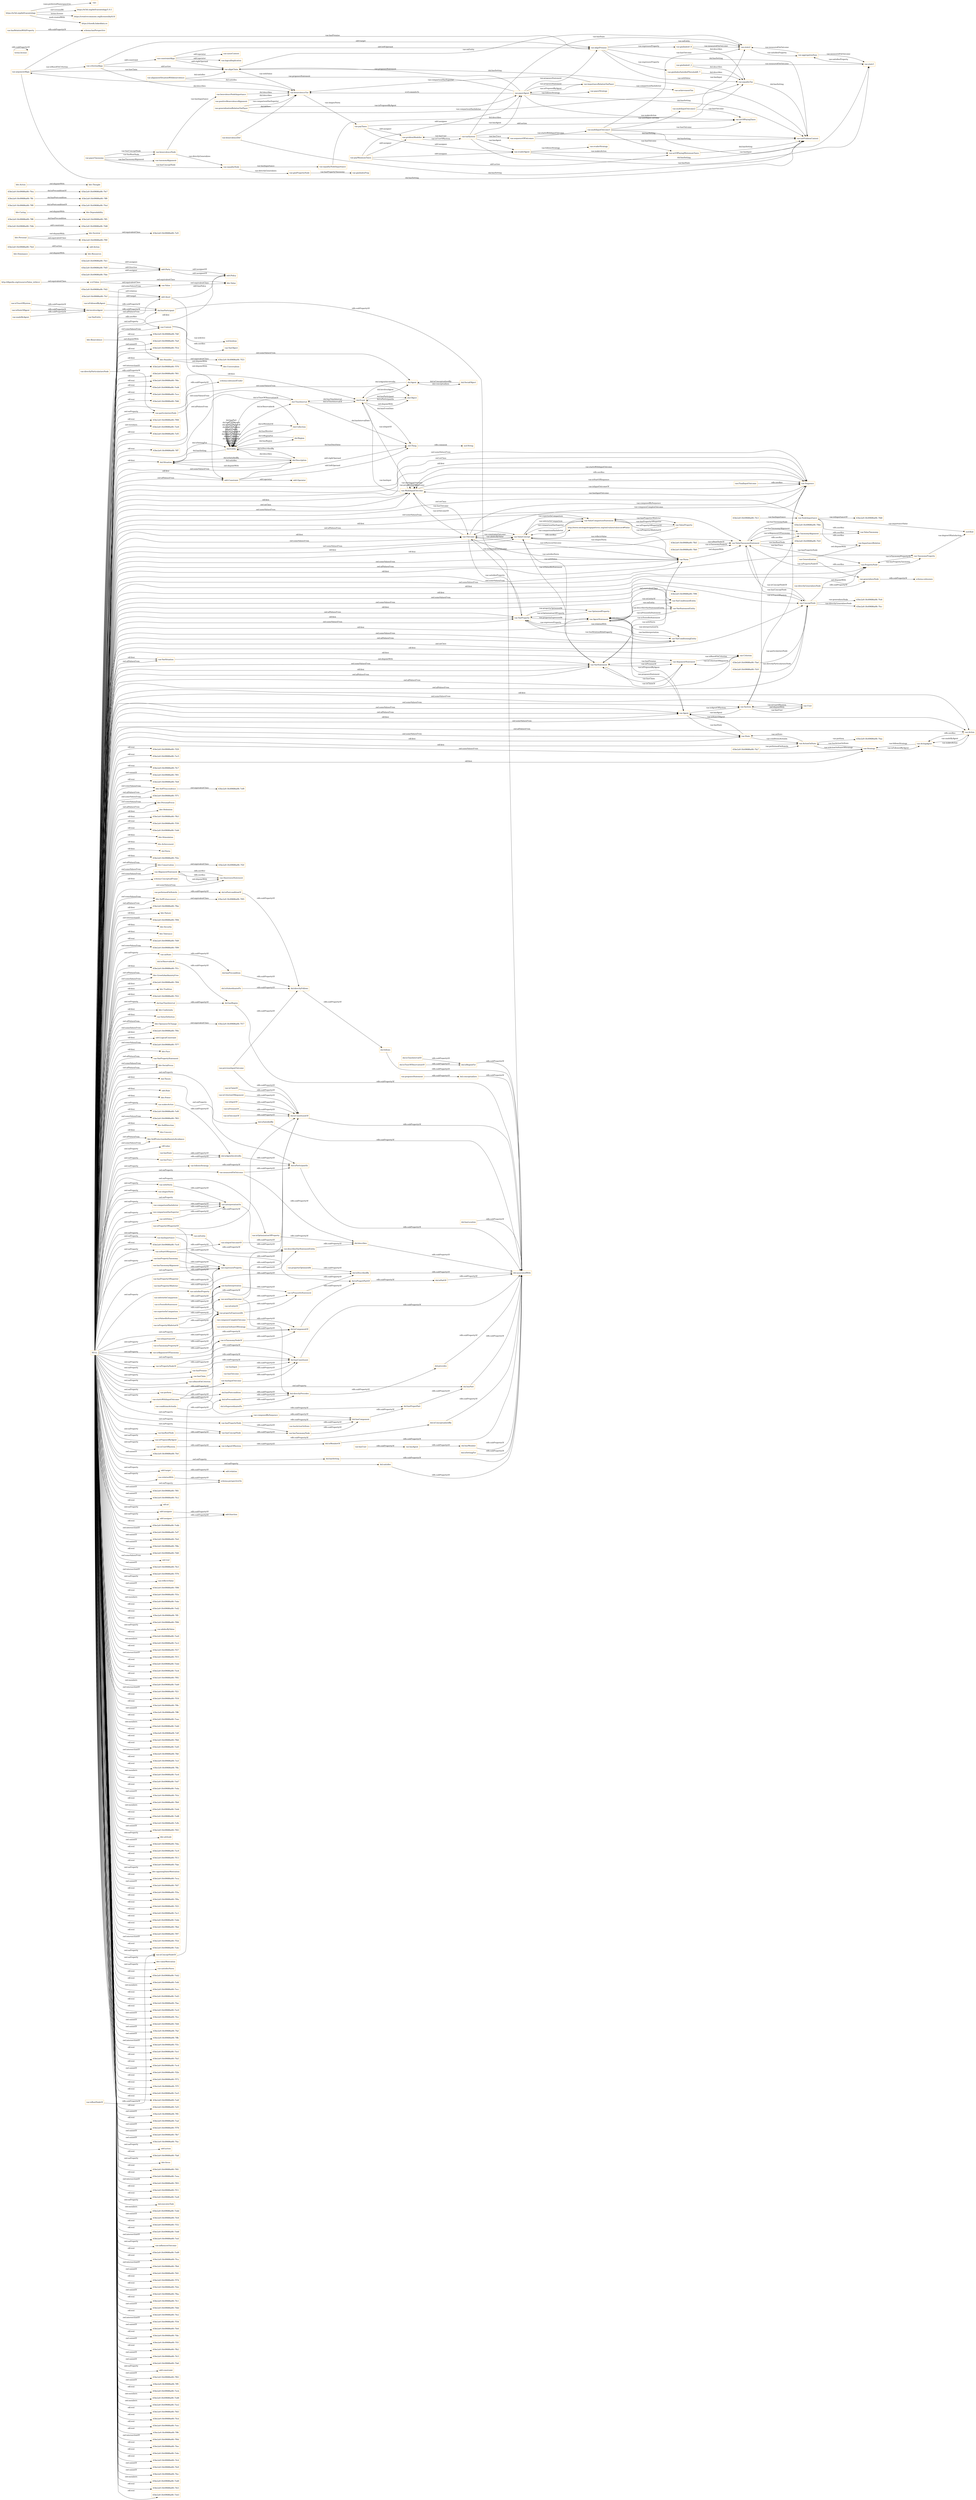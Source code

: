 digraph ar2dtool_diagram { 
rankdir=LR;
size="1501"
node [shape = rectangle, color="orange"]; "43be2a9:18c69686a08:-7fbb" "bhv:Dominance" "dul:Situation" "odrl:Action" "43be2a9:18c69686a08:-7f71" "bhv:PersonalFocus" "bhv:Hedonism" "bhv:Societal" "vae:NodeImportance" "43be2a9:18c69686a08:-7f17" "bhv:Universalism" "43be2a9:18c69686a08:-7fb3" "43be2a9:18c69686a08:-7fc6" "vae:Value" "bhv:Stimulation" "odrl:Policy" "bhv:Achievement" "bhv:Value" "43be2a9:18c69686a08:-7fdb" "dul:Norm" "43be2a9:18c69686a08:-7ef1" "43be2a9:18c69686a08:-7fad" "odrl:Operator" "43be2a9:18c69686a08:-7f2e" "43be2a9:18c69686a08:-7fa7" "vae:VaeProperty" "bhv:SelfTrascendence" "vae:Outcome" "schema:ConceptualFrame" "vae:VaeEntity" "vae:MultiInputOutcome" "43be2a9:18c69686a08:-7fd2" "bhv:Conservation" "43be2a9:18c69686a08:-7f0f" "43be2a9:18c69686a08:-7ff6" "vae:AlignmentStatement" "bhv:Dependability" "43be2a9:18c69686a08:-7fbe" "dul:SocialObject" "bhv:Caring" "odrl:Asset" "43be2a9:18c69686a08:-7fb8" "bhv:Nature" "43be2a9:18c69686a08:-7ff0" "vae:Generalization" "vae:Context" "vae:ActionOnState" "vae:VaeStatement" "vae:TaxonomyProperty" "43be2a9:18c69686a08:-7fed" "bhv:Security" "vae:ConceptNode" "dul:Object" "bhv:Tolerance" "vae:System" "http://dbpedia.org/resource/Value_(ethics)" "bhv:Humility" "odrl:Party" "43be2a9:18c69686a08:-7f99" "43be2a9:18c69686a08:-7f23" "vae:Norm" "43be2a9:18c69686a08:-7f96" "43be2a9:18c69686a08:-7f1c" "bhv:GrowthAndAnxietyFree" "vae:User" "43be2a9:18c69686a08:-7f04" "vae:Sequence" "vae:AgentStatement" "43be2a9:18c69686a08:-7f2f" "43be2a9:18c69686a08:-7fb5" "vae:VaeConditionedEntity" "bhv:Tradition" "dul:Event" "dul:Agent" "43be2a9:18c69686a08:-7fd8" "43be2a9:18c69686a08:-7fcc" "43be2a9:18c69686a08:-7f22" "43be2a9:18c69686a08:-7fde" "vae:ValueTaxonomyStatement" "vae:TaxonomyAlignment" "bhv:SelfEnhancement" "vae:Strategy" "vae:Agent" "bhv:Benevolence" "vae:FinalInputOutcome" "43be2a9:18c69686a08:-7fe1" "43be2a9:18c69686a08:-7ff3" "43be2a9:18c69686a08:-7ffc" "vae:VaeSituation" "bhv:Conformity" "vae:Action" "bhv:Resources" "dul:Collection" "43be2a9:18c69686a08:-7fea" "vae:AwarenessStatement" "43be2a9:18c69686a08:-7ef9" "vae:ValueDefinition" "bhv:OpennessToChange" "43be2a9:18c69686a08:-7f0e" "vae:ActingAgent" "odrl:LogicalConstraint" "43be2a9:18c69686a08:-7fe7" "43be2a9:18c69686a08:-7f05" "vae:ValueConcept" "43be2a9:18c69686a08:-7f77" "vae:PropertyNode" "vae:ValueProperty" "vae:ValueComparisonStatement" "vae:VaeStatementEntity" "vae:Criterion" "bhv:Thought" "dul:TimeInterval" "vae:State" "dul:Entity" "bhv:Face" "vae:VaeConditioningEntity" "vae:VaePropertyStatement" "bhv:SocialFocus" "odrl:Constraint" "vae:OptimizedProperty" "dul:Theory" "dul:Region" "dul:Description" "43be2a9:18c69686a08:-7fb0" "43be2a9:18c69686a08:-7fcf" "43be2a9:18c69686a08:-7fc3" "bhv:Action" "43be2a9:18c69686a08:-7fd5" "vcvf:Value" "odrl:Rule" "bhv:Power" "43be2a9:18c69686a08:-7fc0" "vae:ImportanceRelation" "43be2a9:18c69686a08:-7ff9" "bhv:Personal" "43be2a9:18c69686a08:-7fe4" "43be2a9:18c69686a08:-7ef0" "43be2a9:18c69686a08:-7faa" "43be2a9:18c69686a08:-7f63" "43be2a9:18c69686a08:-7fc9" "vae:ArgumentStatement" "bhv:SelfDirection" "bhv:Concern" "bhv:SelfProtectionAndAnxietyAvoidance" ; /*classes style*/
	"bhv:Action" -> "bhv:Thought" [ label = "owl:disjointWith" ];
	"vae:particularizesNode" -> "schema:subsumedUnder" [ label = "rdfs:subPropertyOf" ];
	"vae:hasConceptNode" -> "vae:hasTaxonomyNode" [ label = "rdfs:subPropertyOf" ];
	"vae:ConceptNode" -> "vae:PropertyNode" [ label = "owl:disjointWith" ];
	"vae:argumentAlign" -> "vae:criterionAlign" [ label = "vae:isBasedOnCriterion" ];
	"vae:argumentAlign" -> "vae:alignPremise" [ label = "vae:hasPremise" ];
	"vae:argumentAlign" -> "vae:alignClaim" [ label = "vae:hasClaim" ];
	"vae:argumentAlign" -> "vae:taxProblemContext" [ label = "dul:hasSetting" ];
	"vae:isTaxonomyNodeOf" -> "dul:isComponentOf" [ label = "rdfs:subPropertyOf" ];
	"vae:previousInputOutcome" -> "dul:isConstituentOf" [ label = "rdfs:subPropertyOf" ];
	"vae:previousInputOutcome" -> "dul:directlyFollows" [ label = "rdfs:subPropertyOf" ];
	"vae:proposesStatement" -> "dul:conceptualizes" [ label = "rdfs:subPropertyOf" ];
	"vae:hasTaxonomyNode" -> "dul:hasComponent" [ label = "rdfs:subPropertyOf" ];
	"vae:giniPropertyNode" -> "vae:giniIndexProp" [ label = "vae:hasPropertyTaxonomy" ];
	"dul:isSatisfiedBy" -> "dul:associatedWith" [ label = "rdfs:subPropertyOf" ];
	"vae:nextInputOutcome" -> "dul:isConstituentOf" [ label = "rdfs:subPropertyOf" ];
	"vae:nextInputOutcome" -> "dul:directlyPrecedes" [ label = "rdfs:subPropertyOf" ];
	"vae:VaeSituation" -> "vae:VaeStatement" [ label = "owl:disjointWith" ];
	"vae:benvolenceNodeImportance" -> "vae:benevolenceTax" [ label = "dul:describes" ];
	"dul:conceptualizes" -> "dul:associatedWith" [ label = "rdfs:subPropertyOf" ];
	"vae:comparisonHasInferior" -> "vae:interpretationOn" [ label = "rdfs:subPropertyOf" ];
	"vae:hasTrace" -> "dul:isAgentInvolvedIn" [ label = "rdfs:subPropertyOf" ];
	"vae:isInputOf" -> "dul:isConstituentOf" [ label = "rdfs:subPropertyOf" ];
	"dul:involvesAgent" -> "dul:hasParticipant" [ label = "rdfs:subPropertyOf" ];
	"dul:isObservableAt" -> "dul:hasRegion" [ label = "rdfs:subPropertyOf" ];
	"terms:license" -> "terms:license" [ label = "rdfs:subPropertyOf" ];
	"vae:multiInputOutcome2" -> "vae:actOfPayingTaxes" [ label = "vae:hasOutcome" ];
	"vae:multiInputOutcome2" -> "vae:state2" [ label = "vae:hasInput" ];
	"dul:hasLocation" -> "dul:associatedWith" [ label = "rdfs:subPropertyOf" ];
	"bhv:SelfTrascendence" -> "43be2a9:18c69686a08:-7ef9" [ label = "owl:equivalentClass" ];
	"dul:isAgentInvolvedIn" -> "dul:isParticipantIn" [ label = "rdfs:subPropertyOf" ];
	"http://dbpedia.org/resource/Value_(ethics)" -> "vcvf:Value" [ label = "owl:equivalentClass" ];
	"vae:describesVaeStatementEntity" -> "dul:describes" [ label = "rdfs:subPropertyOf" ];
	"vae:hasPropertyTaxonomy" -> "vae:expressesProperty" [ label = "rdfs:subPropertyOf" ];
	"dul:Event" -> "dul:Object" [ label = "owl:disjointWith" ];
	"vae:isPremiseOf" -> "dul:isConstituentOf" [ label = "rdfs:subPropertyOf" ];
	"dul:isConstituentOf" -> "dul:associatedWith" [ label = "rdfs:subPropertyOf" ];
	"vae:interpretationOn" -> "vae:describesVaeStatementEntity" [ label = "rdfs:subPropertyOf" ];
	"vae:isTestedInStatement" -> "vae:hasInterpretation" [ label = "rdfs:subPropertyOf" ];
	"dul:Description" -> "dul:Situation" [ label = "owl:disjointWith" ];
	"vae:giniIndex0_3" -> "vae:state1" [ label = "vae:measuredOnOutcome" ];
	"vae:giniIndex0_3" -> "vae:equalityTax" [ label = "dul:describes" ];
	"vae:madeByAgent" -> "dul:involvesAgent" [ label = "rdfs:subPropertyOf" ];
	"dul:isPreconditionOf" -> "dul:directlyPrecedes" [ label = "rdfs:subPropertyOf" ];
	"vae:isOutcomeOf" -> "dul:isConstituentOf" [ label = "rdfs:subPropertyOf" ];
	"vae:isPresentInStatement" -> "dul:isDescribedBy" [ label = "rdfs:subPropertyOf" ];
	"vae:hasInput" -> "dul:hasConstituent" [ label = "rdfs:subPropertyOf" ];
	"bhv:Personal" -> "bhv:Societal" [ label = "owl:disjointWith" ];
	"bhv:Personal" -> "43be2a9:18c69686a08:-7f0f" [ label = "owl:equivalentClass" ];
	"vae:hasUser" -> "vae:hasAgent" [ label = "rdfs:subPropertyOf" ];
	"vae:equalityTax" -> "vae:taxProblemContext" [ label = "dul:hasSetting" ];
	"dul:hasPart" -> "dul:associatedWith" [ label = "rdfs:subPropertyOf" ];
	"vae:onState" -> "dul:hasPrecondition" [ label = "rdfs:subPropertyOf" ];
	"vae:hasActionOnState" -> "dul:hasComponent" [ label = "rdfs:subPropertyOf" ];
	"vae:AgentStatement" -> "43be2a9:18c69686a08:-7f96" [ label = "owl:equivalentClass" ];
	"vae:hasPropertyNode" -> "vae:hasTaxonomyNode" [ label = "rdfs:subPropertyOf" ];
	"vae:hasPropertyNode" -> "dul:hasComponent" [ label = "rdfs:subPropertyOf" ];
	"vae:payMinimumTaxes" -> "vae:problemModeller" [ label = "odrl:assigner" ];
	"vae:payMinimumTaxes" -> "vae:payerAgent" [ label = "odrl:assignee" ];
	"vae:payMinimumTaxes" -> "vae:evaderAgent" [ label = "odrl:assignee" ];
	"vae:payMinimumTaxes" -> "vae:actOfPayingMiniumumTaxes" [ label = "odrl:action" ];
	"vae:equalityNode" -> "vae:giniPropertyNode" [ label = "vae:directlyGeneralizes" ];
	"vae:equalityNode" -> "vae:equalityNodeImportance" [ label = "vae:hasImportance" ];
	"dul:hasPrecondition" -> "dul:directlyFollows" [ label = "rdfs:subPropertyOf" ];
	"vae:hasPropertyOfSuperior" -> "vae:expressesProperty" [ label = "rdfs:subPropertyOf" ];
	"odrl:Asset" -> "odrl:Constraint" [ label = "owl:disjointWith" ];
	"bhv:Conservation" -> "43be2a9:18c69686a08:-7f2f" [ label = "owl:equivalentClass" ];
	"dul:hasRegion" -> "dul:associatedWith" [ label = "rdfs:subPropertyOf" ];
	"vae:isPropertyNodeOf" -> "vae:isTaxonomyNodeOf" [ label = "rdfs:subPropertyOf" ];
	"vae:isPropertyNodeOf" -> "dul:isComponentOf" [ label = "rdfs:subPropertyOf" ];
	"bhv:Societal" -> "43be2a9:18c69686a08:-7ef1" [ label = "owl:equivalentClass" ];
	"dul:precedes" -> "dul:associatedWith" [ label = "rdfs:subPropertyOf" ];
	"vae:comparisonHasSuperior" -> "vae:interpretationOn" [ label = "rdfs:subPropertyOf" ];
	"vae:hasOutcome" -> "dul:hasConstituent" [ label = "rdfs:subPropertyOf" ];
	"vae:Norm" -> "vae:ValueTaxonomyStatement" [ label = "owl:disjointWith" ];
	"vae:alignPremise" -> "vae:equalityTax" [ label = "vae:withValue" ];
	"vae:alignPremise" -> "vae:state2" [ label = "vae:onEntity" ];
	"vae:alignPremise" -> "vae:giniIndexSatisfiedThreshold0_7" [ label = "vae:expressesProperty" ];
	"vae:alignPremise" -> "vae:giniIndex0_9" [ label = "vae:expressesProperty" ];
	"vae:alignPremise" -> "vae:taxProblemContext" [ label = "dul:hasSetting" ];
	"vae:isProposedByAgent" -> "dul:isConceptualizedBy" [ label = "rdfs:subPropertyOf" ];
	"dul:isComponentOf" -> "dul:isPropertPartOf" [ label = "rdfs:subPropertyOf" ];
	"vae:Value" -> "bhv:Value" [ label = "owl:equivalentClass" ];
	"bhv:Dominance" -> "bhv:Resources" [ label = "owl:disjointWith" ];
	"vae:isEntityOf" -> "vae:isPresentInStatement" [ label = "rdfs:subPropertyOf" ];
	"dul:isConceptualizedBy" -> "dul:associatedWith" [ label = "rdfs:subPropertyOf" ];
	"vae:MultiInputOutcome" -> "vae:Sequence" [ label = "rdfs:seeAlso" ];
	"vae:propertyExpressedAt" -> "vae:isPresentInStatement" [ label = "rdfs:subPropertyOf" ];
	"vae:payerAgent" -> "vae:taxProblemContext" [ label = "dul:hasSetting" ];
	"vae:payerAgent" -> "vae:importanceRelationTaxPayer" [ label = "vae:proposesStatement" ];
	"vae:payerAgent" -> "vae:payerStrategy" [ label = "vae:followsStrategy" ];
	"vae:payerAgent" -> "vae:benevolenceTax" [ label = "vcvf:commitsTo" ];
	"vae:payerAgent" -> "vae:argumentAlign" [ label = "vae:proposesStatement" ];
	"vae:payerAgent" -> "vae:alignClaim" [ label = "vae:proposesStatement" ];
	"vae:payerAgent" -> "vae:actOfPayingTaxes" [ label = "vae:makesAction" ];
	"vae:payerAgent" -> "vae:alignPremise" [ label = "vae:proposesStatement" ];
	"vae:hasState" -> "dul:isAgentInvolvedIn" [ label = "rdfs:subPropertyOf" ];
	"vae:AwarenessStatement" -> "vae:AlignmentStatement" [ label = "rdfs:seeAlso" ];
	"vae:isConceptNodeOf" -> "vae:isTaxonomyNodeOf" [ label = "rdfs:subPropertyOf" ];
	"bhv:Caring" -> "bhv:Dependability" [ label = "owl:disjointWith" ];
	"vae:payTaxes" -> "vae:problemModeller" [ label = "odrl:assigner" ];
	"vae:payTaxes" -> "vae:evaderAgent" [ label = "odrl:assignee" ];
	"vae:payTaxes" -> "vae:actOfPayingTaxes" [ label = "odrl:action" ];
	"vae:hasRootNode" -> "vae:hasConceptNode" [ label = "rdfs:subPropertyOf" ];
	"vae:isAgentOfSystem" -> "dul:isMemberOf" [ label = "rdfs:subPropertyOf" ];
	"dul:hasProperPart" -> "dul:hasPart" [ label = "rdfs:subPropertyOf" ];
	"vae:aggregationSum" -> "vae:state2" [ label = "vae:measuredOnOutcome" ];
	"vae:aggregationSum" -> "vae:state1" [ label = "vae:measuredOnOutcome" ];
	"vae:ValueConcept" -> "http://www.ontologydesignpatterns.org/ont/values/valuecore#Value" [ label = "rdfs:seeAlso" ];
	"vae:state1" -> "vae:aggregationSum" [ label = "vae:satisfiesProperty" ];
	"vae:isInputOutcomeOf" -> "dul:isConstituentOf" [ label = "rdfs:subPropertyOf" ];
	"vae:payerTaxonomy" -> "vae:taxonomAlignment" [ label = "vae:hasTaxonomyAlignment" ];
	"vae:payerTaxonomy" -> "vae:benevolenceNode" [ label = "vae:hasRootNode" ];
	"vae:payerTaxonomy" -> "vae:equalityNode" [ label = "vae:hasConceptNode" ];
	"vae:payerTaxonomy" -> "vae:benevolenceNode" [ label = "vae:hasConceptNode" ];
	"vae:isTaxonomyPropertyOf" -> "vae:propertyExpressedAt" [ label = "rdfs:subPropertyOf" ];
	"vae:giniIndex0_9" -> "vae:state2" [ label = "vae:measuredOnOutcome" ];
	"vae:giniIndex0_9" -> "vae:equalityTax" [ label = "dul:describes" ];
	"vae:directlyParticularizesNode" -> "vae:particularizesNode" [ label = "rdfs:subPropertyOf" ];
	"vae:isRootNodeOf" -> "vae:isConceptNodeOf" [ label = "rdfs:subPropertyOf" ];
	"vae:problemModeller" -> "vae:taxSystem" [ label = "vae:isUserOfSystem" ];
	"dul:hasSetting" -> "dul:associatedWith" [ label = "rdfs:subPropertyOf" ];
	"dul:hasMember" -> "dul:associatedWith" [ label = "rdfs:subPropertyOf" ];
	"vae:expressesProperty" -> "vae:describesVaeStatementEntity" [ label = "rdfs:subPropertyOf" ];
	"vae:taxSystem" -> "vae:problemModeller" [ label = "vae:hasUser" ];
	"vae:taxSystem" -> "vae:sequenceOfOutcomes" [ label = "vae:hasTrace" ];
	"vae:taxSystem" -> "vae:state2" [ label = "vae:hasState" ];
	"vae:taxSystem" -> "vae:state1" [ label = "vae:hasState" ];
	"vae:taxSystem" -> "vae:payerAgent" [ label = "vae:hasAgent" ];
	"vae:taxSystem" -> "vae:evaderAgent" [ label = "vae:hasAgent" ];
	"vae:taxSystem" -> "vae:taxProblemContext" [ label = "dul:hasSetting" ];
	"vae:hasAgent" -> "dul:hasMember" [ label = "rdfs:subPropertyOf" ];
	"vae:isFollowedByAgent" -> "dul:hasParticipant" [ label = "rdfs:subPropertyOf" ];
	"vae:criterionAlign" -> "vae:alignPremise" [ label = "odrl:target" ];
	"vae:criterionAlign" -> "vae:constraintAlign" [ label = "odrl:constraint" ];
	"vae:criterionAlign" -> "vae:alignClaim" [ label = "odrl:action" ];
	"vae:criterionAlign" -> "vae:benevolenceTax" [ label = "dul:describes" ];
	"vae:hasRelationWithProperty" -> "schema:hasPerspective" [ label = "rdfs:subPropertyOf" ];
	"vae:measuredOnOutcome" -> "dul:isParticipantIn" [ label = "rdfs:subPropertyOf" ];
	"vae:measuredOnOutcome" -> "dul:describes" [ label = "rdfs:subPropertyOf" ];
	"vae:isImportanceOf" -> "vae:propertyExpressedAt" [ label = "rdfs:subPropertyOf" ];
	"dul:isSettingFor" -> "dul:associatedWith" [ label = "rdfs:subPropertyOf" ];
	"vae:perform" -> "dul:hasPostcondition" [ label = "rdfs:subPropertyOf" ];
	"vcvf:Value" -> "bhv:Value" [ label = "owl:equivalentClass" ];
	"vcvf:Value" -> "vae:Value" [ label = "owl:equivalentClass" ];
	"dul:isPartOf" -> "dul:associatedWith" [ label = "rdfs:subPropertyOf" ];
	"vae:isTraceOfSystem" -> "dul:involvesAgent" [ label = "rdfs:subPropertyOf" ];
	"dul:isParticipantIn" -> "dul:associatedWith" [ label = "rdfs:subPropertyOf" ];
	"vae:directlyGeneralizesNode" -> "vae:generalizesNode" [ label = "rdfs:subPropertyOf" ];
	"dul:hasTimeInterval" -> "dul:hasRegion" [ label = "rdfs:subPropertyOf" ];
	"vae:importanceRelationTaxPayer" -> "vae:payerAgent" [ label = "vae:isProposedByAgent" ];
	"vae:importanceRelationTaxPayer" -> "vae:benevolenceTax" [ label = "vae:comparisonHasSuperior" ];
	"vae:importanceRelationTaxPayer" -> "vae:achievementTax" [ label = "vae:comparisonHasInferior" ];
	"vae:conditionsActionIn" -> "dul:isPreconditionOf" [ label = "rdfs:subPropertyOf" ];
	"vae:superiorInComparison" -> "vae:hasInterpretation" [ label = "rdfs:subPropertyOf" ];
	"vae:System" -> "vae:User" [ label = "owl:disjointWith" ];
	"dul:satisfies" -> "dul:associatedWith" [ label = "rdfs:subPropertyOf" ];
	"vae:ValueTaxonomyStatement" -> "vae:TaxonomyAlignment" [ label = "rdfs:seeAlso" ];
	"vae:followsStrategy" -> "dul:isParticipantIn" [ label = "rdfs:subPropertyOf" ];
	"vae:hasPropertyOfInferior" -> "vae:expressesProperty" [ label = "rdfs:subPropertyOf" ];
	"vae:composedBySequence" -> "dul:hasComponent" [ label = "rdfs:subPropertyOf" ];
	"vae:isActionOnStateOfStrategy" -> "dul:isComponentOf" [ label = "rdfs:subPropertyOf" ];
	"https://w3id.org/def/vaeontology" -> "vae:" [ label = "vann:preferredNamespaceUri" ];
	"https://w3id.org/def/vaeontology" -> "https://w3id.org/def/vaeontology/1.0.1" [ label = "owl:versionIRI" ];
	"https://w3id.org/def/vaeontology" -> "https://creativecommons.org/licenses/by/4.0/" [ label = "terms:license" ];
	"https://w3id.org/def/vaeontology" -> "https://chowlk.linkeddata.es" [ label = "mod:createdWith" ];
	"vae:benevolenceTax" -> "vae:payTaxes" [ label = "vae:shapesNorm" ];
	"dul:hasComponent" -> "dul:hasProperPart" [ label = "rdfs:subPropertyOf" ];
	"vae:startsWithInputOutcome" -> "vae:hasInputOutcome" [ label = "rdfs:subPropertyOf" ];
	"vae:startsWithInputOutcome" -> "dul:hasProperPart" [ label = "rdfs:subPropertyOf" ];
	"dul:hasParticipant" -> "dul:associatedWith" [ label = "rdfs:subPropertyOf" ];
	"vae:isOptimizationOfProperty" -> "dul:describes" [ label = "rdfs:subPropertyOf" ];
	"vae:propertyOptimizedAt" -> "dul:isDescribedBy" [ label = "rdfs:subPropertyOf" ];
	"bhv:Humility" -> "bhv:Universalism" [ label = "owl:disjointWith" ];
	"bhv:Humility" -> "43be2a9:18c69686a08:-7f23" [ label = "owl:equivalentClass" ];
	"vae:FinalInputOutcome" -> "vae:Sequence" [ label = "rdfs:seeAlso" ];
	"odrl:target" -> "odrl:relation" [ label = "rdfs:subPropertyOf" ];
	"vae:benevolenceDef" -> "vae:benevolenceTax" [ label = "dul:defines" ];
	"vae:benevolenceDef" -> "vae:taxProblemContext" [ label = "dul:hasSetting" ];
	"bhv:SelfEnhancement" -> "43be2a9:18c69686a08:-7f05" [ label = "owl:equivalentClass" ];
	"dul:directlyPrecedes" -> "dul:precedes" [ label = "rdfs:subPropertyOf" ];
	"vae:makesAction" -> "dul:isAgentInvolvedIn" [ label = "rdfs:subPropertyOf" ];
	"vae:withValue" -> "vae:interpretationOn" [ label = "rdfs:subPropertyOf" ];
	"vae:constraintAlign" -> "vae:alignClaim" [ label = "odrl:rightOperand" ];
	"vae:constraintAlign" -> "vae:sameContext" [ label = "odrl:operator" ];
	"vae:constraintAlign" -> "vae:logicalImplication" [ label = "odrl:operator" ];
	"vae:constraintAlign" -> "vae:alignPremise" [ label = "odrl:leftOperand" ];
	"dul:isRegionFor" -> "dul:associatedWith" [ label = "rdfs:subPropertyOf" ];
	"dul:describes" -> "dul:associatedWith" [ label = "rdfs:subPropertyOf" ];
	"vae:satisfiesProperty" -> "dul:isDescribedBy" [ label = "rdfs:subPropertyOf" ];
	"vae:isAlignmentOfTaxonomy" -> "vae:propertyExpressedAt" [ label = "rdfs:subPropertyOf" ];
	"vae:TaxonomyAlignment" -> "vae:ValueTaxonomy" [ label = "rdfs:seeAlso" ];
	"vae:generalizationRelationTaxPayer" -> "vae:payerAgent" [ label = "vae:isProposedByAgent" ];
	"vae:generalizationRelationTaxPayer" -> "vae:benevolenceTax" [ label = "vae:comparisonHasSuperior" ];
	"vae:generalizationRelationTaxPayer" -> "vae:equalityTax" [ label = "vae:comparisonHasInferior" ];
	"vae:hasImportance" -> "vae:expressesProperty" [ label = "rdfs:subPropertyOf" ];
	"vae:alignClaim" -> "vae:benevolenceTax" [ label = "vae:withValue" ];
	"vae:alignClaim" -> "vae:state2" [ label = "vae:onEntity" ];
	"vae:alignClaim" -> "vae:taxProblemContext" [ label = "dul:hasSetting" ];
	"dul:isDescribedBy" -> "dul:associatedWith" [ label = "rdfs:subPropertyOf" ];
	"vae:actOfPayingMiniumumTaxes" -> "vae:taxProblemContext" [ label = "dul:hasSetting" ];
	"vae:relationWith" -> "schema:perspectiveOn" [ label = "rdfs:subPropertyOf" ];
	"vae:NodeImportance" -> "vae:ValueTaxonomy" [ label = "rdfs:seeAlso" ];
	"vae:NodeImportance" -> "vae:ImportanceRelation" [ label = "rdfs:seeAlso" ];
	"dul:isSubordinatedTo" -> "dul:directlyFollows" [ label = "rdfs:subPropertyOf" ];
	"vae:multiInputOutcome1" -> "vae:multiInputOutcome2" [ label = "vae:nextInputOutcome" ];
	"vae:multiInputOutcome1" -> "vae:state2" [ label = "vae:hasOutcome" ];
	"vae:multiInputOutcome1" -> "vae:actOfPayingTaxes" [ label = "vae:hasOutcome" ];
	"vae:multiInputOutcome1" -> "vae:actOfPayingMiniumumTaxes" [ label = "vae:hasOutcome" ];
	"vae:multiInputOutcome1" -> "vae:state1" [ label = "vae:hasInput" ];
	"vae:Action" -> "vae:ActingAgent" [ label = "rdfs:seeAlso" ];
	"vae:isValuedInStatement" -> "vae:hasInterpretation" [ label = "rdfs:subPropertyOf" ];
	"vae:sequenceOfOutcomes" -> "vae:multiInputOutcome1" [ label = "vae:startsWithInputOutcome" ];
	"vae:sequenceOfOutcomes" -> "vae:taxProblemContext" [ label = "dul:hasSetting" ];
	"vae:inferiorInComparison" -> "vae:hasInterpretation" [ label = "rdfs:subPropertyOf" ];
	"vae:VaeEntity" -> "vae:Context" [ label = "rdfs:seeAlso" ];
	"vae:withNorm" -> "vae:interpretationOn" [ label = "rdfs:subPropertyOf" ];
	"vae:isClaimOf" -> "dul:isConstituentOf" [ label = "rdfs:subPropertyOf" ];
	"vae:hasInputOutcome" -> "dul:hasConstituent" [ label = "rdfs:subPropertyOf" ];
	"vae:alignmentSituationWithbenevolence" -> "vae:benevolenceTax" [ label = "dul:satisfies" ];
	"vae:alignmentSituationWithbenevolence" -> "vae:alignClaim" [ label = "dul:satisfies" ];
	"vae:isPropertyOfSuperiorOf" -> "vae:propertyExpressedAt" [ label = "rdfs:subPropertyOf" ];
	"vae:isPropertyOfSuperiorOf" -> "dul:isConstituentOf" [ label = "rdfs:subPropertyOf" ];
	"vae:evaderAgent" -> "vae:actOfPayingMiniumumTaxes" [ label = "vae:makesAction" ];
	"vae:evaderAgent" -> "vae:evaderStrategy" [ label = "vae:followsStrategy" ];
	"vae:evaderAgent" -> "vae:taxProblemContext" [ label = "dul:hasSetting" ];
	"vae:isStateOfAgent" -> "dul:involvesAgent" [ label = "rdfs:subPropertyOf" ];
	"dul:isPropertPartOf" -> "dul:isPartOf" [ label = "rdfs:subPropertyOf" ];
	"vae:Generalization" -> "vae:generalizesNode" [ label = "rdfs:seeAlso" ];
	"vae:Generalization" -> "vae:ImportanceRelation" [ label = "owl:disjointWith" ];
	"vae:Context" -> "vae:VaeObject" [ label = "rdfs:seeAlso" ];
	"NULL" -> "43be2a9:18c69686a08:-7f81" [ label = "owl:unionOf" ];
	"NULL" -> "43be2a9:18c69686a08:-7f71" [ label = "owl:someValuesFrom" ];
	"NULL" -> "dul:Collection" [ label = "owl:allValuesFrom" ];
	"NULL" -> "43be2a9:18c69686a08:-7f04" [ label = "rdf:first" ];
	"NULL" -> "vae:hasConceptNode" [ label = "owl:onProperty" ];
	"NULL" -> "43be2a9:18c69686a08:-7fc2" [ label = "owl:unionOf" ];
	"NULL" -> "bhv:PersonalFocus" [ label = "owl:someValuesFrom" ];
	"NULL" -> "bhv:Hedonism" [ label = "rdf:first" ];
	"NULL" -> "bhv:Conservation" [ label = "owl:allValuesFrom" ];
	"NULL" -> "rdf:nil" [ label = "rdf:rest" ];
	"NULL" -> "vae:VaeConditioningEntity" [ label = "owl:someValuesFrom" ];
	"NULL" -> "vae:isBasedOnCriterion" [ label = "owl:onProperty" ];
	"NULL" -> "vae:interpretationOn" [ label = "owl:onProperty" ];
	"NULL" -> "vae:ConceptNode" [ label = "rdf:first" ];
	"NULL" -> "vae:PropertyNode" [ label = "rdf:first" ];
	"NULL" -> "odrl:assignee" [ label = "owl:onProperty" ];
	"NULL" -> "43be2a9:18c69686a08:-7edb" [ label = "rdf:rest" ];
	"NULL" -> "43be2a9:18c69686a08:-7ef7" [ label = "owl:intersectionOf" ];
	"NULL" -> "vae:ConceptNode" [ label = "owl:someValuesFrom" ];
	"NULL" -> "vae:expressesProperty" [ label = "owl:onProperty" ];
	"NULL" -> "43be2a9:18c69686a08:-7f22" [ label = "rdf:first" ];
	"NULL" -> "vae:VaeSituation" [ label = "owl:allValuesFrom" ];
	"NULL" -> "43be2a9:18c69686a08:-7fe0" [ label = "owl:unionOf" ];
	"NULL" -> "dul:hasSetting" [ label = "owl:onProperty" ];
	"NULL" -> "43be2a9:18c69686a08:-7f8e" [ label = "owl:unionOf" ];
	"NULL" -> "bhv:SelfTrascendence" [ label = "owl:someValuesFrom" ];
	"NULL" -> "43be2a9:18c69686a08:-7fd0" [ label = "rdf:rest" ];
	"NULL" -> "owl:real" [ label = "owl:someValuesFrom" ];
	"NULL" -> "43be2a9:18c69686a08:-7fe3" [ label = "owl:unionOf" ];
	"NULL" -> "43be2a9:18c69686a08:-7f76" [ label = "owl:intersectionOf" ];
	"NULL" -> "vae:reflectsValue" [ label = "owl:onProperty" ];
	"NULL" -> "43be2a9:18c69686a08:-7f98" [ label = "owl:unionOf" ];
	"NULL" -> "43be2a9:18c69686a08:-7f1b" [ label = "rdf:rest" ];
	"NULL" -> "odrl:LogicalConstraint" [ label = "rdf:first" ];
	"NULL" -> "43be2a9:18c69686a08:-7ebe" [ label = "owl:members" ];
	"NULL" -> "43be2a9:18c69686a08:-7ed2" [ label = "rdf:rest" ];
	"NULL" -> "43be2a9:18c69686a08:-7ff1" [ label = "rdf:rest" ];
	"NULL" -> "vae:onEntity" [ label = "owl:onProperty" ];
	"NULL" -> "vae:VaeConditioningEntity" [ label = "owl:allValuesFrom" ];
	"NULL" -> "43be2a9:18c69686a08:-7f06" [ label = "rdf:rest" ];
	"NULL" -> "vae:abidesByValue" [ label = "owl:onProperty" ];
	"NULL" -> "vae:comparisonHasInferior" [ label = "owl:onProperty" ];
	"NULL" -> "43be2a9:18c69686a08:-7ee0" [ label = "rdf:rest" ];
	"NULL" -> "43be2a9:18c69686a08:-7ec2" [ label = "owl:members" ];
	"NULL" -> "vae:isUserOfSystem" [ label = "owl:onProperty" ];
	"NULL" -> "43be2a9:18c69686a08:-7f27" [ label = "rdf:rest" ];
	"NULL" -> "vae:ActionOnState" [ label = "rdf:first" ];
	"NULL" -> "43be2a9:18c69686a08:-7fbe" [ label = "rdf:first" ];
	"NULL" -> "vae:VaeStatement" [ label = "owl:someValuesFrom" ];
	"NULL" -> "43be2a9:18c69686a08:-7f15" [ label = "owl:intersectionOf" ];
	"NULL" -> "vae:Criterion" [ label = "owl:allValuesFrom" ];
	"NULL" -> "odrl:Constraint" [ label = "owl:allValuesFrom" ];
	"NULL" -> "43be2a9:18c69686a08:-7ebd" [ label = "rdf:rest" ];
	"NULL" -> "vae:VaeProperty" [ label = "owl:allValuesFrom" ];
	"NULL" -> "bhv:GrowthAndAnxietyFree" [ label = "owl:someValuesFrom" ];
	"NULL" -> "vae:withValue" [ label = "owl:onProperty" ];
	"NULL" -> "vae:Strategy" [ label = "owl:someValuesFrom" ];
	"NULL" -> "43be2a9:18c69686a08:-7ee4" [ label = "rdf:rest" ];
	"NULL" -> "vae:ConceptNode" [ label = "owl:onClass" ];
	"NULL" -> "vae:Action" [ label = "rdf:first" ];
	"NULL" -> "43be2a9:18c69686a08:-7f92" [ label = "rdf:rest" ];
	"NULL" -> "43be2a9:18c69686a08:-7eb9" [ label = "owl:members" ];
	"NULL" -> "43be2a9:18c69686a08:-7f21" [ label = "owl:intersectionOf" ];
	"NULL" -> "vae:MultiInputOutcome" [ label = "owl:someValuesFrom" ];
	"NULL" -> "43be2a9:18c69686a08:-7f18" [ label = "rdf:rest" ];
	"NULL" -> "43be2a9:18c69686a08:-7f8c" [ label = "rdf:rest" ];
	"NULL" -> "43be2a9:18c69686a08:-7ff8" [ label = "owl:unionOf" ];
	"NULL" -> "43be2a9:18c69686a08:-7eae" [ label = "rdf:rest" ];
	"NULL" -> "43be2a9:18c69686a08:-7eb0" [ label = "owl:members" ];
	"NULL" -> "dul:hasPart" [ label = "owl:onProperty" ];
	"NULL" -> "43be2a9:18c69686a08:-7eff" [ label = "rdf:rest" ];
	"NULL" -> "43be2a9:18c69686a08:-7fb6" [ label = "rdf:rest" ];
	"NULL" -> "vae:AwarenessStatement" [ label = "owl:someValuesFrom" ];
	"NULL" -> "43be2a9:18c69686a08:-7ed5" [ label = "rdf:rest" ];
	"NULL" -> "vae:Sequence" [ label = "owl:someValuesFrom" ];
	"NULL" -> "43be2a9:18c69686a08:-7fbf" [ label = "owl:intersectionOf" ];
	"NULL" -> "43be2a9:18c69686a08:-7ecf" [ label = "rdf:rest" ];
	"NULL" -> "vae:startsWithInputOutcome" [ label = "owl:onProperty" ];
	"NULL" -> "43be2a9:18c69686a08:-7ffa" [ label = "rdf:rest" ];
	"NULL" -> "43be2a9:18c69686a08:-7ec6" [ label = "owl:members" ];
	"NULL" -> "vae:Agent" [ label = "owl:someValuesFrom" ];
	"NULL" -> "bhv:Tradition" [ label = "rdf:first" ];
	"NULL" -> "vae:isStartOfSequence" [ label = "owl:onProperty" ];
	"NULL" -> "vae:nextInputOutcome" [ label = "owl:onProperty" ];
	"NULL" -> "vae:Sequence" [ label = "owl:onClass" ];
	"NULL" -> "vae:hasRootNode" [ label = "owl:onProperty" ];
	"NULL" -> "vae:VaeConditionedEntity" [ label = "owl:someValuesFrom" ];
	"NULL" -> "43be2a9:18c69686a08:-7eb7" [ label = "rdf:rest" ];
	"NULL" -> "43be2a9:18c69686a08:-7eda" [ label = "rdf:rest" ];
	"NULL" -> "bhv:SelfEnhancement" [ label = "owl:someValuesFrom" ];
	"NULL" -> "43be2a9:18c69686a08:-7fcb" [ label = "owl:unionOf" ];
	"NULL" -> "43be2a9:18c69686a08:-7f2e" [ label = "rdf:first" ];
	"NULL" -> "bhv:GrowthAndAnxietyFree" [ label = "owl:allValuesFrom" ];
	"NULL" -> "vae:Outcome" [ label = "owl:someValuesFrom" ];
	"NULL" -> "bhv:SelfDirection" [ label = "rdf:first" ];
	"NULL" -> "dul:Theory" [ label = "rdf:first" ];
	"NULL" -> "vae:TaxonomyProperty" [ label = "owl:someValuesFrom" ];
	"NULL" -> "43be2a9:18c69686a08:-7fb9" [ label = "rdf:rest" ];
	"NULL" -> "43be2a9:18c69686a08:-7eb4" [ label = "owl:members" ];
	"NULL" -> "43be2a9:18c69686a08:-7ed8" [ label = "rdf:rest" ];
	"NULL" -> "dul:Event" [ label = "rdf:first" ];
	"NULL" -> "43be2a9:18c69686a08:-7efb" [ label = "rdf:rest" ];
	"NULL" -> "vae:NodeImportance" [ label = "owl:onClass" ];
	"NULL" -> "vae:ArgumentStatement" [ label = "rdf:first" ];
	"NULL" -> "43be2a9:18c69686a08:-7f43" [ label = "owl:unionOf" ];
	"NULL" -> "bhv:attitude" [ label = "owl:onProperty" ];
	"NULL" -> "vae:Norm" [ label = "rdf:first" ];
	"NULL" -> "schema:perspectiveOn" [ label = "owl:onProperty" ];
	"NULL" -> "43be2a9:18c69686a08:-7fda" [ label = "owl:unionOf" ];
	"NULL" -> "vae:Value" [ label = "owl:someValuesFrom" ];
	"NULL" -> "43be2a9:18c69686a08:-7ec9" [ label = "rdf:rest" ];
	"NULL" -> "vae:VaeProperty" [ label = "rdf:first" ];
	"NULL" -> "43be2a9:18c69686a08:-7ef0" [ label = "rdf:first" ];
	"NULL" -> "43be2a9:18c69686a08:-7f13" [ label = "rdf:rest" ];
	"NULL" -> "vae:isImportanceOf" [ label = "owl:onProperty" ];
	"NULL" -> "43be2a9:18c69686a08:-7fab" [ label = "rdf:rest" ];
	"NULL" -> "bhv:opposingValueMotivation" [ label = "owl:onProperty" ];
	"NULL" -> "bhv:Humility" [ label = "rdf:first" ];
	"NULL" -> "43be2a9:18c69686a08:-7eca" [ label = "rdf:rest" ];
	"NULL" -> "43be2a9:18c69686a08:-7fd7" [ label = "owl:unionOf" ];
	"NULL" -> "43be2a9:18c69686a08:-7f3a" [ label = "rdf:rest" ];
	"NULL" -> "dul:isSatisfiedBy" [ label = "owl:onProperty" ];
	"NULL" -> "vae:ConceptNode" [ label = "owl:allValuesFrom" ];
	"NULL" -> "43be2a9:18c69686a08:-7f0a" [ label = "rdf:rest" ];
	"NULL" -> "43be2a9:18c69686a08:-7f25" [ label = "rdf:rest" ];
	"NULL" -> "43be2a9:18c69686a08:-7ec1" [ label = "rdf:rest" ];
	"NULL" -> "vae:hasImportance" [ label = "owl:onProperty" ];
	"NULL" -> "43be2a9:18c69686a08:-7ebb" [ label = "rdf:rest" ];
	"NULL" -> "vae:satisfiesProperty" [ label = "owl:onProperty" ];
	"NULL" -> "bhv:OpennessToChange" [ label = "owl:allValuesFrom" ];
	"NULL" -> "43be2a9:18c69686a08:-7fbd" [ label = "rdf:rest" ];
	"NULL" -> "43be2a9:18c69686a08:-7f97" [ label = "rdf:rest" ];
	"NULL" -> "vae:VaeStatement" [ label = "rdf:first" ];
	"NULL" -> "43be2a9:18c69686a08:-7f2d" [ label = "owl:intersectionOf" ];
	"NULL" -> "43be2a9:18c69686a08:-7edc" [ label = "rdf:rest" ];
	"NULL" -> "vae:VaeSituation" [ label = "rdf:first" ];
	"NULL" -> "bhv:valueMotivation" [ label = "owl:onProperty" ];
	"NULL" -> "vae:satisfiesNorm" [ label = "owl:onProperty" ];
	"NULL" -> "vae:relationWith" [ label = "owl:onProperty" ];
	"NULL" -> "43be2a9:18c69686a08:-7eb2" [ label = "rdf:rest" ];
	"NULL" -> "bhv:Stimulation" [ label = "rdf:first" ];
	"NULL" -> "43be2a9:18c69686a08:-7efd" [ label = "rdf:rest" ];
	"NULL" -> "43be2a9:18c69686a08:-7ecc" [ label = "owl:members" ];
	"NULL" -> "43be2a9:18c69686a08:-7ed3" [ label = "rdf:rest" ];
	"NULL" -> "43be2a9:18c69686a08:-7fae" [ label = "rdf:rest" ];
	"NULL" -> "odrl:Constraint" [ label = "rdf:first" ];
	"NULL" -> "43be2a9:18c69686a08:-7ec0" [ label = "rdf:rest" ];
	"NULL" -> "43be2a9:18c69686a08:-7fce" [ label = "owl:unionOf" ];
	"NULL" -> "43be2a9:18c69686a08:-7fd4" [ label = "owl:unionOf" ];
	"NULL" -> "43be2a9:18c69686a08:-7f63" [ label = "owl:someValuesFrom" ];
	"NULL" -> "odrl:target" [ label = "owl:onProperty" ];
	"NULL" -> "43be2a9:18c69686a08:-7faf" [ label = "owl:unionOf" ];
	"NULL" -> "43be2a9:18c69686a08:-7ffb" [ label = "owl:unionOf" ];
	"NULL" -> "43be2a9:18c69686a08:-7f3c" [ label = "owl:intersectionOf" ];
	"NULL" -> "43be2a9:18c69686a08:-7ee1" [ label = "rdf:rest" ];
	"NULL" -> "43be2a9:18c69686a08:-7fa5" [ label = "rdf:rest" ];
	"NULL" -> "vae:makesAction" [ label = "owl:onProperty" ];
	"NULL" -> "43be2a9:18c69686a08:-7ec4" [ label = "rdf:rest" ];
	"NULL" -> "dul:Object" [ label = "owl:someValuesFrom" ];
	"NULL" -> "43be2a9:18c69686a08:-7f2b" [ label = "owl:unionOf" ];
	"NULL" -> "dul:isParticipantIn" [ label = "owl:onProperty" ];
	"NULL" -> "vae:onState" [ label = "owl:onProperty" ];
	"NULL" -> "vae:VaeProperty" [ label = "owl:someValuesFrom" ];
	"NULL" -> "bhv:SelfProtectionAndAnxietyAvoidance" [ label = "owl:someValuesFrom" ];
	"NULL" -> "vae:Agent" [ label = "owl:allValuesFrom" ];
	"NULL" -> "43be2a9:18c69686a08:-7f72" [ label = "rdf:rest" ];
	"NULL" -> "43be2a9:18c69686a08:-7f7f" [ label = "rdf:rest" ];
	"NULL" -> "43be2a9:18c69686a08:-7ee5" [ label = "rdf:rest" ];
	"NULL" -> "43be2a9:18c69686a08:-7edf" [ label = "rdf:rest" ];
	"NULL" -> "vae:isConceptNodeOf" [ label = "owl:onProperty" ];
	"NULL" -> "vae:PropertyNode" [ label = "owl:someValuesFrom" ];
	"NULL" -> "43be2a9:18c69686a08:-7ef3" [ label = "rdf:rest" ];
	"NULL" -> "dul:Situation" [ label = "rdf:first" ];
	"NULL" -> "43be2a9:18c69686a08:-7ff2" [ label = "owl:unionOf" ];
	"NULL" -> "43be2a9:18c69686a08:-7eaf" [ label = "rdf:rest" ];
	"NULL" -> "43be2a9:18c69686a08:-7f77" [ label = "owl:someValuesFrom" ];
	"NULL" -> "bhv:SelfEnhancement" [ label = "owl:allValuesFrom" ];
	"NULL" -> "vae:hasPropertyNode" [ label = "owl:onProperty" ];
	"NULL" -> "dul:Description" [ label = "owl:someValuesFrom" ];
	"NULL" -> "dul:hasTimeInterval" [ label = "owl:onProperty" ];
	"NULL" -> "43be2a9:18c69686a08:-7f78" [ label = "owl:unionOf" ];
	"NULL" -> "bhv:Conservation" [ label = "owl:someValuesFrom" ];
	"NULL" -> "43be2a9:18c69686a08:-7fb7" [ label = "owl:unionOf" ];
	"NULL" -> "bhv:PersonalFocus" [ label = "owl:allValuesFrom" ];
	"NULL" -> "schema:ConceptualFrame" [ label = "rdf:first" ];
	"NULL" -> "43be2a9:18c69686a08:-7fac" [ label = "owl:unionOf" ];
	"NULL" -> "vae:Strategy" [ label = "rdf:first" ];
	"NULL" -> "vae:Outcome" [ label = "rdf:first" ];
	"NULL" -> "odrl:action" [ label = "owl:onProperty" ];
	"NULL" -> "odrl:Asset" [ label = "owl:allValuesFrom" ];
	"NULL" -> "vae:isProposedByAgent" [ label = "owl:onProperty" ];
	"NULL" -> "43be2a9:18c69686a08:-7fa8" [ label = "rdf:rest" ];
	"NULL" -> "bhv:focus" [ label = "owl:onProperty" ];
	"NULL" -> "43be2a9:18c69686a08:-7f41" [ label = "rdf:rest" ];
	"NULL" -> "43be2a9:18c69686a08:-7eea" [ label = "rdf:rest" ];
	"NULL" -> "43be2a9:18c69686a08:-7f03" [ label = "owl:intersectionOf" ];
	"NULL" -> "vae:isAlignmentOfTaxonomy" [ label = "owl:onProperty" ];
	"NULL" -> "43be2a9:18c69686a08:-7f11" [ label = "rdf:rest" ];
	"NULL" -> "43be2a9:18c69686a08:-7ee8" [ label = "rdf:rest" ];
	"NULL" -> "dul:executesTask" [ label = "owl:onProperty" ];
	"NULL" -> "vae:MultiInputOutcome" [ label = "rdf:first" ];
	"NULL" -> "43be2a9:18c69686a08:-7edd" [ label = "owl:members" ];
	"NULL" -> "43be2a9:18c69686a08:-7fc8" [ label = "owl:unionOf" ];
	"NULL" -> "43be2a9:18c69686a08:-7f32" [ label = "rdf:rest" ];
	"NULL" -> "43be2a9:18c69686a08:-7eb8" [ label = "rdf:rest" ];
	"NULL" -> "vae:ValueTaxonomyStatement" [ label = "owl:someValuesFrom" ];
	"NULL" -> "bhv:SelfProtectionAndAnxietyAvoidance" [ label = "owl:allValuesFrom" ];
	"NULL" -> "vae:ValueDefinition" [ label = "rdf:first" ];
	"NULL" -> "43be2a9:18c69686a08:-7eef" [ label = "owl:intersectionOf" ];
	"NULL" -> "vae:influencesOutcome" [ label = "owl:onProperty" ];
	"NULL" -> "43be2a9:18c69686a08:-7ed9" [ label = "rdf:rest" ];
	"NULL" -> "43be2a9:18c69686a08:-7fca" [ label = "rdf:rest" ];
	"NULL" -> "bhv:Security" [ label = "rdf:first" ];
	"NULL" -> "vae:AgentStatement" [ label = "rdf:first" ];
	"NULL" -> "43be2a9:18c69686a08:-7fb4" [ label = "owl:intersectionOf" ];
	"NULL" -> "vae:propertyExpressedAt" [ label = "owl:onProperty" ];
	"NULL" -> "vae:AlignmentStatement" [ label = "owl:someValuesFrom" ];
	"NULL" -> "43be2a9:18c69686a08:-7fd1" [ label = "owl:unionOf" ];
	"NULL" -> "bhv:OpennessToChange" [ label = "owl:someValuesFrom" ];
	"NULL" -> "43be2a9:18c69686a08:-7f74" [ label = "rdf:rest" ];
	"NULL" -> "dul:hasParticipant" [ label = "owl:onProperty" ];
	"NULL" -> "43be2a9:18c69686a08:-7feb" [ label = "rdf:rest" ];
	"NULL" -> "odrl:assigner" [ label = "owl:onProperty" ];
	"NULL" -> "vae:Action" [ label = "owl:someValuesFrom" ];
	"NULL" -> "43be2a9:18c69686a08:-7fba" [ label = "owl:unionOf" ];
	"NULL" -> "bhv:SocialFocus" [ label = "owl:someValuesFrom" ];
	"NULL" -> "vae:Norm" [ label = "owl:someValuesFrom" ];
	"NULL" -> "dul:TimeInterval" [ label = "owl:someValuesFrom" ];
	"NULL" -> "43be2a9:18c69686a08:-7fc1" [ label = "rdf:rest" ];
	"NULL" -> "43be2a9:18c69686a08:-7fdd" [ label = "owl:unionOf" ];
	"NULL" -> "vae:ValueComparisonStatement" [ label = "rdf:first" ];
	"NULL" -> "dul:satisfies" [ label = "owl:onProperty" ];
	"NULL" -> "vae:VaePropertyStatement" [ label = "owl:allValuesFrom" ];
	"NULL" -> "43be2a9:18c69686a08:-7f99" [ label = "owl:someValuesFrom" ];
	"NULL" -> "43be2a9:18c69686a08:-7fe2" [ label = "rdf:rest" ];
	"NULL" -> "odrl:Rule" [ label = "rdf:first" ];
	"NULL" -> "43be2a9:18c69686a08:-7f34" [ label = "owl:intersectionOf" ];
	"NULL" -> "43be2a9:18c69686a08:-7fe6" [ label = "owl:unionOf" ];
	"NULL" -> "43be2a9:18c69686a08:-7fdc" [ label = "rdf:rest" ];
	"NULL" -> "43be2a9:18c69686a08:-7f1f" [ label = "owl:unionOf" ];
	"NULL" -> "bhv:SocialFocus" [ label = "owl:allValuesFrom" ];
	"NULL" -> "vae:ValueConcept" [ label = "owl:someValuesFrom" ];
	"NULL" -> "vae:hasPremise" [ label = "owl:onProperty" ];
	"NULL" -> "43be2a9:18c69686a08:-7fb2" [ label = "rdf:rest" ];
	"NULL" -> "bhv:Tolerance" [ label = "rdf:first" ];
	"NULL" -> "43be2a9:18c69686a08:-7fc5" [ label = "owl:unionOf" ];
	"NULL" -> "dul:Agent" [ label = "owl:someValuesFrom" ];
	"NULL" -> "43be2a9:18c69686a08:-7fa6" [ label = "owl:unionOf" ];
	"NULL" -> "odrl:constraint" [ label = "owl:onProperty" ];
	"NULL" -> "43be2a9:18c69686a08:-7f62" [ label = "owl:unionOf" ];
	"NULL" -> "43be2a9:18c69686a08:-7ff5" [ label = "owl:unionOf" ];
	"NULL" -> "vae:State" [ label = "owl:someValuesFrom" ];
	"NULL" -> "43be2a9:18c69686a08:-7ecb" [ label = "rdf:rest" ];
	"NULL" -> "43be2a9:18c69686a08:-7ed6" [ label = "owl:members" ];
	"NULL" -> "bhv:Power" [ label = "rdf:first" ];
	"NULL" -> "vae:withNorm" [ label = "owl:onProperty" ];
	"NULL" -> "43be2a9:18c69686a08:-7ee2" [ label = "owl:members" ];
	"NULL" -> "bhv:Nature" [ label = "rdf:first" ];
	"NULL" -> "43be2a9:18c69686a08:-7fd3" [ label = "rdf:rest" ];
	"NULL" -> "43be2a9:18c69686a08:-7fcd" [ label = "rdf:rest" ];
	"NULL" -> "43be2a9:18c69686a08:-7eec" [ label = "rdf:rest" ];
	"NULL" -> "43be2a9:18c69686a08:-7ff4" [ label = "rdf:rest" ];
	"NULL" -> "vae:Action" [ label = "owl:allValuesFrom" ];
	"NULL" -> "vae:Agent" [ label = "rdf:first" ];
	"NULL" -> "43be2a9:18c69686a08:-7f0d" [ label = "owl:intersectionOf" ];
	"NULL" -> "43be2a9:18c69686a08:-7fee" [ label = "rdf:rest" ];
	"NULL" -> "vae:followsStrategy" [ label = "owl:onProperty" ];
	"NULL" -> "43be2a9:18c69686a08:-7ebc" [ label = "rdf:rest" ];
	"NULL" -> "vae:Sequence" [ label = "rdf:first" ];
	"NULL" -> "bhv:Achievement" [ label = "rdf:first" ];
	"NULL" -> "vae:VaeStatementEntity" [ label = "rdf:first" ];
	"NULL" -> "bhv:Conformity" [ label = "rdf:first" ];
	"NULL" -> "vae:perform" [ label = "owl:onProperty" ];
	"NULL" -> "43be2a9:18c69686a08:-7fc4" [ label = "rdf:rest" ];
	"NULL" -> "bhv:SelfTrascendence" [ label = "owl:allValuesFrom" ];
	"NULL" -> "43be2a9:18c69686a08:-7fe9" [ label = "owl:unionOf" ];
	"NULL" -> "43be2a9:18c69686a08:-7fec" [ label = "owl:unionOf" ];
	"NULL" -> "43be2a9:18c69686a08:-7ed0" [ label = "owl:members" ];
	"NULL" -> "43be2a9:18c69686a08:-7fe5" [ label = "rdf:rest" ];
	"NULL" -> "vae:Norm" [ label = "owl:allValuesFrom" ];
	"NULL" -> "43be2a9:18c69686a08:-7eb3" [ label = "rdf:rest" ];
	"NULL" -> "43be2a9:18c69686a08:-7fdf" [ label = "rdf:rest" ];
	"NULL" -> "43be2a9:18c69686a08:-7fa9" [ label = "owl:unionOf" ];
	"NULL" -> "43be2a9:18c69686a08:-7f1d" [ label = "rdf:rest" ];
	"NULL" -> "43be2a9:18c69686a08:-7f70" [ label = "owl:intersectionOf" ];
	"NULL" -> "43be2a9:18c69686a08:-7f61" [ label = "rdf:rest" ];
	"NULL" -> "43be2a9:18c69686a08:-7f6e" [ label = "rdf:rest" ];
	"NULL" -> "43be2a9:18c69686a08:-7ed4" [ label = "rdf:rest" ];
	"NULL" -> "odrl:Policy" [ label = "rdf:first" ];
	"NULL" -> "43be2a9:18c69686a08:-7fb3" [ label = "rdf:first" ];
	"NULL" -> "43be2a9:18c69686a08:-7ece" [ label = "rdf:rest" ];
	"NULL" -> "vae:Context" [ label = "owl:someValuesFrom" ];
	"NULL" -> "vae:ValueTaxonomyStatement" [ label = "rdf:first" ];
	"NULL" -> "43be2a9:18c69686a08:-7fd6" [ label = "rdf:rest" ];
	"NULL" -> "43be2a9:18c69686a08:-7f08" [ label = "rdf:rest" ];
	"NULL" -> "43be2a9:18c69686a08:-7ee6" [ label = "owl:members" ];
	"NULL" -> "vae:hasTrace" [ label = "owl:onProperty" ];
	"NULL" -> "43be2a9:18c69686a08:-7ef5" [ label = "rdf:rest" ];
	"NULL" -> "vae:MultiInputOutcome" [ label = "owl:onClass" ];
	"NULL" -> "43be2a9:18c69686a08:-7ff7" [ label = "rdf:rest" ];
	"NULL" -> "43be2a9:18c69686a08:-7f29" [ label = "rdf:rest" ];
	"NULL" -> "43be2a9:18c69686a08:-7ec5" [ label = "rdf:rest" ];
	"NULL" -> "vae:ValueConcept" [ label = "rdf:first" ];
	"NULL" -> "43be2a9:18c69686a08:-7fc7" [ label = "rdf:rest" ];
	"NULL" -> "vae:composedBySequence" [ label = "owl:onProperty" ];
	"NULL" -> "43be2a9:18c69686a08:-7f01" [ label = "owl:unionOf" ];
	"NULL" -> "vae:Criterion" [ label = "rdf:first" ];
	"NULL" -> "vae:hasClaim" [ label = "owl:onProperty" ];
	"NULL" -> "43be2a9:18c69686a08:-7fe8" [ label = "rdf:rest" ];
	"NULL" -> "43be2a9:18c69686a08:-7f30" [ label = "rdf:rest" ];
	"NULL" -> "43be2a9:18c69686a08:-7eb6" [ label = "rdf:rest" ];
	"NULL" -> "vae:VaeStatement" [ label = "owl:allValuesFrom" ];
	"NULL" -> "vae:particularizesNode" [ label = "owl:onProperty" ];
	"NULL" -> "vae:measuredOnOutcome" [ label = "owl:onProperty" ];
	"NULL" -> "bhv:Concern" [ label = "rdf:first" ];
	"NULL" -> "vae:hasPropertyTaxonomy" [ label = "owl:onProperty" ];
	"NULL" -> "bhv:Face" [ label = "rdf:first" ];
	"NULL" -> "vae:ValueConcept" [ label = "owl:allValuesFrom" ];
	"NULL" -> "vae:State" [ label = "rdf:first" ];
	"NULL" -> "43be2a9:18c69686a08:-7f1c" [ label = "rdf:first" ];
	"NULL" -> "vae:System" [ label = "owl:someValuesFrom" ];
	"NULL" -> "43be2a9:18c69686a08:-7f0e" [ label = "rdf:first" ];
	"NULL" -> "43be2a9:18c69686a08:-7f94" [ label = "owl:intersectionOf" ];
	"NULL" -> "43be2a9:18c69686a08:-7fd9" [ label = "rdf:rest" ];
	"NULL" -> "vae:isOptimizationOfProperty" [ label = "owl:onProperty" ];
	"NULL" -> "rdf:value" [ label = "owl:onProperty" ];
	"NULL" -> "vae:shapesNorm" [ label = "owl:onProperty" ];
	"NULL" -> "vae:User" [ label = "owl:someValuesFrom" ];
	"NULL" -> "43be2a9:18c69686a08:-7ec8" [ label = "rdf:rest" ];
	"NULL" -> "vae:comparisonHasSuperior" [ label = "owl:onProperty" ];
	"NULL" -> "dul:Norm" [ label = "rdf:first" ];
	"NULL" -> "43be2a9:18c69686a08:-7fef" [ label = "owl:unionOf" ];
	"NULL" -> "vae:isPropertyNodeOf" [ label = "owl:onProperty" ];
	"vae:isUserOfSystem" -> "vae:isAgentOfSystem" [ label = "rdfs:subPropertyOf" ];
	"vae:isPropertyOfInferiorOf" -> "vae:propertyExpressedAt" [ label = "rdfs:subPropertyOf" ];
	"vae:isPropertyOfInferiorOf" -> "dul:isConstituentOf" [ label = "rdfs:subPropertyOf" ];
	"vae:hasClaim" -> "dul:hasConstituent" [ label = "rdfs:subPropertyOf" ];
	"vae:generalizesNode" -> "schema:subsumes" [ label = "rdfs:subPropertyOf" ];
	"vae:state2" -> "vae:aggregationSum" [ label = "vae:satisfiesProperty" ];
	"dul:isTimeOfObservationOf" -> "dul:isRegionFor" [ label = "rdfs:subPropertyOf" ];
	"bhv:OpennessToChange" -> "43be2a9:18c69686a08:-7f17" [ label = "owl:equivalentClass" ];
	"vae:hasTaxonomyAlignment" -> "vae:expressesProperty" [ label = "rdfs:subPropertyOf" ];
	"vae:benevolenceNode" -> "vae:equalityNode" [ label = "vae:directlyGeneralizes" ];
	"vae:benevolenceNode" -> "vae:benvolenceNodeImportance" [ label = "vae:hasImportance" ];
	"vae:hasPremise" -> "dul:hasConstituent" [ label = "rdfs:subPropertyOf" ];
	"vae:isStartOfSequence" -> "vae:isInputOutcomeOf" [ label = "rdfs:subPropertyOf" ];
	"vae:isStartOfSequence" -> "dul:isPropertPartOf" [ label = "rdfs:subPropertyOf" ];
	"bhv:Benevolence" -> "bhv:Humility" [ label = "owl:disjointWith" ];
	"odrl:assigner" -> "odrl:function" [ label = "rdfs:subPropertyOf" ];
	"vae:giniIndexSatisfiedThreshold0_7" -> "vae:equalityTax" [ label = "dul:describes" ];
	"vae:onEntity" -> "vae:describesVaeStatementEntity" [ label = "rdfs:subPropertyOf" ];
	"vae:composesComplexOutcome" -> "dul:isComponentOf" [ label = "rdfs:subPropertyOf" ];
	"vae:equalityNodeImportance" -> "vae:equalityTax" [ label = "dul:describes" ];
	"vae:positiveBenevolenceAlignment" -> "vae:benevolenceTax" [ label = "dul:describes" ];
	"vae:hasInterpretation" -> "vae:isPresentInStatement" [ label = "rdfs:subPropertyOf" ];
	"vae:AlignmentStatement" -> "vae:AwarenessStatement" [ label = "rdfs:seeAlso" ];
	"vae:AlignmentStatement" -> "vae:AwarenessStatement" [ label = "owl:disjointWith" ];
	"dul:isPostconditionOf" -> "dul:directlyFollows" [ label = "rdfs:subPropertyOf" ];
	"dul:hasConstituent" -> "dul:associatedWith" [ label = "rdfs:subPropertyOf" ];
	"odrl:assignee" -> "odrl:function" [ label = "rdfs:subPropertyOf" ];
	"dul:directlyFollows" -> "dul:follows" [ label = "rdfs:subPropertyOf" ];
	"dul:follows" -> "dul:associatedWith" [ label = "rdfs:subPropertyOf" ];
	"dul:isMemberOf" -> "dul:associatedWith" [ label = "rdfs:subPropertyOf" ];
	"vae:isBasedOnCriterion" -> "dul:hasConstituent" [ label = "rdfs:subPropertyOf" ];
	"vae:performedOnStateIn" -> "dul:isPostconditionOf" [ label = "rdfs:subPropertyOf" ];
	"dul:hasPostcondition" -> "dul:directlyPrecedes" [ label = "rdfs:subPropertyOf" ];
	"vae:isCriterionOfArgument" -> "dul:isConstituentOf" [ label = "rdfs:subPropertyOf" ];
	"dul:isSuperordinatedTo" -> "dul:directlyPrecedes" [ label = "rdfs:subPropertyOf" ];
	"dul:isTimeIntervalOf" -> "dul:isRegionFor" [ label = "rdfs:subPropertyOf" ];
	"43be2a9:18c69686a08:-7ff6" -> "43be2a9:18c69686a08:-7ff3" [ label = "dul:hasPrecondition" ];
	"vae:Agent" -> "vae:System" [ label = "vae:isAgentOfSystem" ];
	"dul:Entity" -> "dul:Entity" [ label = "dul:follows" ];
	"vae:NodeImportance" -> "43be2a9:18c69686a08:-7fb8" [ label = "vae:isImportanceOf" ];
	"vae:Outcome" -> "vae:Sequence" [ label = "vae:composedBySequence" ];
	"43be2a9:18c69686a08:-7fb5" -> "vae:ValueTaxonomyStatement" [ label = "vae:isRootNodeOf" ];
	"dul:TimeInterval" -> "owl:Thing" [ label = "dul:hasIntervalDate" ];
	"dul:Entity" -> "dul:Entity" [ label = "dul:isPartOf" ];
	"odrl:Constraint" -> "owl:Thing" [ label = "odrl:rightOperand" ];
	"vae:ActionOnState" -> "43be2a9:18c69686a08:-7faa" [ label = "vae:perform" ];
	"vae:ValueComparisonStatement" -> "vae:ValueProperty" [ label = "vae:hasPropertyOfSuperior" ];
	"vae:Outcome" -> "vae:ValueConcept" [ label = "vae:abidesByValue" ];
	"vae:AgentStatement" -> "vae:VaeProperty" [ label = "vae:expressesProperty" ];
	"vae:ActingAgent" -> "vae:Strategy" [ label = "vae:followsStrategy" ];
	"vae:ActionOnState" -> "vae:Strategy" [ label = "vae:isActionOnStateOfStrategy" ];
	"dul:Agent" -> "dul:Event" [ label = "dul:isAgentInvolvedIn" ];
	"dul:SocialObject" -> "dul:Agent" [ label = "dul:isConceptualizedBy" ];
	"43be2a9:18c69686a08:-7fb0" -> "vae:ValueTaxonomyStatement" [ label = "vae:isTaxonomyNodeOf" ];
	"vae:AgentStatement" -> "vae:VaeConditionedEntity" [ label = "vae:onEntity" ];
	"vae:ConceptNode" -> "43be2a9:18c69686a08:-7fcc" [ label = "vae:directlyGeneralizesNode" ];
	"vae:Sequence" -> "vae:MultiInputOutcome" [ label = "vae:hasInputOutcome" ];
	"vae:MultiInputOutcome" -> "dul:Event" [ label = "vae:hasInput" ];
	"dul:Entity" -> "dul:Entity" [ label = "dul:hasComponent" ];
	"vae:Sequence" -> "vae:MultiInputOutcome" [ label = "vae:startsWithInputOutcome" ];
	"dul:Object" -> "dul:Event" [ label = "dul:isParticipantIn" ];
	"vae:AgentStatement" -> "vae:Agent" [ label = "vae:isProposedByAgent" ];
	"vae:ValueTaxonomyStatement" -> "43be2a9:18c69686a08:-7fbb" [ label = "vae:hasTaxonomyNode" ];
	"vae:MultiInputOutcome" -> "vae:MultiInputOutcome" [ label = "vae:previousInputOutcome" ];
	"vae:ValueComparisonStatement" -> "vae:ValueConcept" [ label = "vae:comparisonHasSuperior" ];
	"odrl:Constraint" -> "odrl:Operator" [ label = "odrl:operator" ];
	"vae:Outcome" -> "vae:VaeProperty" [ label = "vae:satisfiesProperty" ];
	"vae:AgentStatement" -> "vae:VaeStatementEntity" [ label = "vae:describesVaeStatementEntity" ];
	"odrl:Asset" -> "odrl:Policy" [ label = "odrl:hasPolicy" ];
	"vae:ArgumentStatement" -> "vae:VaeStatement" [ label = "vae:hasClaim" ];
	"dul:Entity" -> "dul:Collection" [ label = "dul:isMemberOf" ];
	"vae:Agent" -> "vae:AgentStatement" [ label = "vae:proposesStatement" ];
	"dul:TimeInterval" -> "dul:Event" [ label = "dul:isTimeIntervalOf" ];
	"vae:System" -> "vae:Sequence" [ label = "vae:hasTrace" ];
	"dul:Event" -> "owl:Thing" [ label = "dul:hasEventDate" ];
	"vae:Outcome" -> "vae:Norm" [ label = "vae:satisfiesNorm" ];
	"vae:User" -> "vae:System" [ label = "vae:isUserOfSystem" ];
	"43be2a9:18c69686a08:-7fe4" -> "odrl:Action" [ label = "odrl:action" ];
	"odrl:Party" -> "odrl:Policy" [ label = "odrl:assigneeOf" ];
	"dul:Entity" -> "dul:Entity" [ label = "dul:hasLocation" ];
	"vae:TaxonomyProperty" -> "xsd:float" [ label = "vae:degreeOfSatisfaction" ];
	"vae:Sequence" -> "vae:Outcome" [ label = "vae:composesComplexOutcome" ];
	"vae:Criterion" -> "vae:ArgumentStatement" [ label = "vae:isCriterionOfArgument" ];
	"dul:Entity" -> "dul:Entity" [ label = "dul:directlyPrecedes" ];
	"43be2a9:18c69686a08:-7fc9" -> "vae:ConceptNode" [ label = "vae:directlyParticularizesNode" ];
	"vae:PropertyNode" -> "vae:ValueTaxonomyStatement" [ label = "vae:isPropertyNodeOf" ];
	"vae:ValueTaxonomyStatement" -> "vae:ConceptNode" [ label = "vae:hasConceptNode" ];
	"dul:Entity" -> "dul:Entity" [ label = "dul:isComponentOf" ];
	"dul:Event" -> "dul:TimeInterval" [ label = "dul:hasTimeInterval" ];
	"vae:ValueComparisonStatement" -> "vae:ValueProperty" [ label = "vae:hasPropertyOfInferior" ];
	"vae:Sequence" -> "vae:System" [ label = "vae:isTraceOfSystem" ];
	"vae:VaeStatementEntity" -> "vae:AgentStatement" [ label = "vae:isPresentInStatement" ];
	"vae:ConceptNode" -> "43be2a9:18c69686a08:-7fc6" [ label = "vae:generalizesNode" ];
	"vae:VaeProperty" -> "vae:VaeConditioningEntity" [ label = "vae:relationWith" ];
	"43be2a9:18c69686a08:-7fd5" -> "odrl:Party" [ label = "odrl:function" ];
	"vae:System" -> "vae:User" [ label = "vae:hasUser" ];
	"dul:Event" -> "vae:MultiInputOutcome" [ label = "vae:isInputOf" ];
	"vae:OptimizedProperty" -> "vae:VaeProperty" [ label = "vae:isOptimizationOfProperty" ];
	"dul:Agent" -> "dul:SocialObject" [ label = "dul:conceptualizes" ];
	"vae:ConceptNode" -> "vae:ValueTaxonomyStatement" [ label = "vae:isConceptNodeOf" ];
	"vae:Agent" -> "vae:State" [ label = "vae:hasState" ];
	"vae:AgentStatement" -> "vae:VaeConditioningEntity" [ label = "vae:interpretationOn" ];
	"vae:MultiInputOutcome" -> "vae:Sequence" [ label = "vae:isStartOfSequence" ];
	"vae:VaeStatement" -> "vae:ArgumentStatement" [ label = "vae:isPremiseOf" ];
	"43be2a9:18c69686a08:-7ffc" -> "43be2a9:18c69686a08:-7ff9" [ label = "dul:hasPostcondition" ];
	"dul:Entity" -> "dul:Entity" [ label = "dul:precedes" ];
	"vae:Strategy" -> "vae:ActingAgent" [ label = "vae:isFollowedByAgent" ];
	"dul:Event" -> "dul:Object" [ label = "dul:hasParticipant" ];
	"43be2a9:18c69686a08:-7fd2" -> "odrl:Asset" [ label = "odrl:relation" ];
	"dul:Region" -> "dul:Entity" [ label = "dul:isRegionFor" ];
	"dul:Entity" -> "dul:TimeInterval" [ label = "dul:isObservableAt" ];
	"vae:MultiInputOutcome" -> "vae:Sequence" [ label = "vae:isInputOutcomeOf" ];
	"vae:Context" -> "xsd:boolean" [ label = "vae:isActive" ];
	"vae:ValueTaxonomyStatement" -> "vae:TaxonomyAlignment" [ label = "vae:hasTaxonomyAlignment" ];
	"vae:PropertyNode" -> "vae:TaxonomyProperty" [ label = "vae:hasPropertyTaxonomy" ];
	"odrl:Party" -> "odrl:Policy" [ label = "odrl:assignerOf" ];
	"43be2a9:18c69686a08:-7fea" -> "43be2a9:18c69686a08:-7fe7" [ label = "dul:isPreconditionOf" ];
	"vae:ValueTaxonomyStatement" -> "43be2a9:18c69686a08:-7fc0" [ label = "vae:hasRootNode" ];
	"dul:Entity" -> "dul:Description" [ label = "dul:isDescribedBy" ];
	"vae:ValueProperty" -> "vae:ValueComparisonStatement" [ label = "vae:isPropertyOfSuperiorOf" ];
	"vae:ValueConcept" -> "vae:ValueComparisonStatement" [ label = "vae:superiorInComparison" ];
	"vae:Norm" -> "vae:ValueConcept" [ label = "vae:reflectsValue" ];
	"vae:VaeConditioningEntity" -> "vae:VaeProperty" [ label = "vae:hasRelationWithProperty" ];
	"vae:State" -> "vae:Agent" [ label = "vae:isStateOfAgent" ];
	"dul:Situation" -> "dul:Entity" [ label = "dul:isSettingFor" ];
	"dul:Entity" -> "dul:Entity" [ label = "dul:directlyFollows" ];
	"43be2a9:18c69686a08:-7ff0" -> "43be2a9:18c69686a08:-7fed" [ label = "dul:isPostconditionOf" ];
	"vae:ValueComparisonStatement" -> "vae:ValueConcept" [ label = "vae:comparisonHasInferior" ];
	"vae:VaeConditionedEntity" -> "vae:AgentStatement" [ label = "vae:isEntityOf" ];
	"vae:Outcome" -> "vae:MultiInputOutcome" [ label = "vae:isOutcomeOf" ];
	"vae:VaeProperty" -> "vae:Outcome" [ label = "vae:measuredOnOutcome" ];
	"43be2a9:18c69686a08:-7fde" -> "odrl:Party" [ label = "odrl:assigner" ];
	"vae:ArgumentStatement" -> "vae:VaeStatement" [ label = "vae:hasPremise" ];
	"dul:Entity" -> "dul:Situation" [ label = "dul:hasSetting" ];
	"vae:VaeProperty" -> "vae:OptimizedProperty" [ label = "vae:propertyOptimizedAt" ];
	"odrl:Constraint" -> "owl:Thing" [ label = "odrl:leftOperand" ];
	"dul:TimeInterval" -> "dul:Entity" [ label = "dul:isTimeOfObservationOf" ];
	"dul:Event" -> "dul:Agent" [ label = "dul:involvesAgent" ];
	"vae:ActionOnState" -> "vae:State" [ label = "vae:onState" ];
	"43be2a9:18c69686a08:-7fc3" -> "vae:NodeImportance" [ label = "vae:hasImportance" ];
	"vae:VaeStatement" -> "vae:ArgumentStatement" [ label = "vae:isClaimOf" ];
	"vae:Strategy" -> "vae:ActionOnState" [ label = "vae:hasActionOnState" ];
	"dul:Description" -> "dul:Entity" [ label = "dul:describes" ];
	"dul:Collection" -> "dul:Entity" [ label = "dul:hasMember" ];
	"43be2a9:18c69686a08:-7fad" -> "vae:ConceptNode" [ label = "vae:particularizesNode" ];
	"vae:VaeStatement" -> "vae:Norm" [ label = "vae:withNorm" ];
	"vae:ActingAgent" -> "vae:Action" [ label = "vae:makesAction" ];
	"dul:Entity" -> "dul:Entity" [ label = "dul:isConstituentOf" ];
	"vae:Norm" -> "vae:VaeStatement" [ label = "vae:isTestedInStatement" ];
	"dul:Entity" -> "dul:Entity" [ label = "dul:hasConstituent" ];
	"dul:Entity" -> "owl:Thing" [ label = "dul:hasDataValue" ];
	"43be2a9:18c69686a08:-7fa7" -> "vae:ActionOnState" [ label = "vae:performedOnStateIn" ];
	"vae:ValueConcept" -> "vae:VaeStatement" [ label = "vae:isValuedInStatement" ];
	"vae:MultiInputOutcome" -> "vae:Outcome" [ label = "vae:hasOutcome" ];
	"vae:ValueTaxonomyStatement" -> "vae:PropertyNode" [ label = "vae:hasPropertyNode" ];
	"owl:Thing" -> "xsd:String" [ label = "rdfs:comment" ];
	"vae:ArgumentStatement" -> "vae:Criterion" [ label = "vae:isBasedOnCriterion" ];
	"43be2a9:18c69686a08:-7fe1" -> "odrl:Party" [ label = "odrl:assignee" ];
	"vae:VaeProperty" -> "vae:AgentStatement" [ label = "vae:propertyExpressedAt" ];
	"vae:TaxonomyProperty" -> "vae:PropertyNode" [ label = "vae:isTaxonomyPropertyOf" ];
	"vae:TaxonomyAlignment" -> "vae:ValueTaxonomyStatement" [ label = "vae:isAlignmentOfTaxonomy" ];
	"vae:NodeImportance" -> "xsd:float" [ label = "vae:importanceValue" ];
	"43be2a9:18c69686a08:-7fdb" -> "43be2a9:18c69686a08:-7fd8" [ label = "odrl:constraint" ];
	"43be2a9:18c69686a08:-7fcf" -> "odrl:Asset" [ label = "odrl:target" ];
	"vae:ValueProperty" -> "vae:ValueComparisonStatement" [ label = "vae:isPropertyOfInferiorOf" ];
	"vae:MultiInputOutcome" -> "vae:MultiInputOutcome" [ label = "vae:nextInputOutcome" ];
	"vae:ValueConcept" -> "vae:Outcome" [ label = "vae:constrainsOutcome" ];
	"dul:Description" -> "dul:Situation" [ label = "dul:isSatisfiedBy" ];
	"vae:VaeConditioningEntity" -> "vae:AgentStatement" [ label = "vae:hasInterpretation" ];
	"vae:System" -> "vae:Agent" [ label = "vae:hasAgent" ];
	"vae:Norm" -> "vae:Outcome" [ label = "vae:influencesOutcome" ];
	"dul:Entity" -> "dul:Region" [ label = "dul:hasRegion" ];
	"vae:State" -> "vae:ActionOnState" [ label = "vae:conditionsActionIn" ];
	"dul:Entity" -> "dul:Entity" [ label = "dul:hasPart" ];
	"vae:VaeStatement" -> "vae:ValueConcept" [ label = "vae:withValue" ];
	"dul:Situation" -> "dul:Description" [ label = "dul:satisfies" ];
	"vae:ValueConcept" -> "vae:Norm" [ label = "vae:shapesNorm" ];
	"vae:Action" -> "vae:ActingAgent" [ label = "vae:madeByAgent" ];
	"vae:ValueConcept" -> "vae:ValueComparisonStatement" [ label = "vae:inferiorInComparison" ];

}
